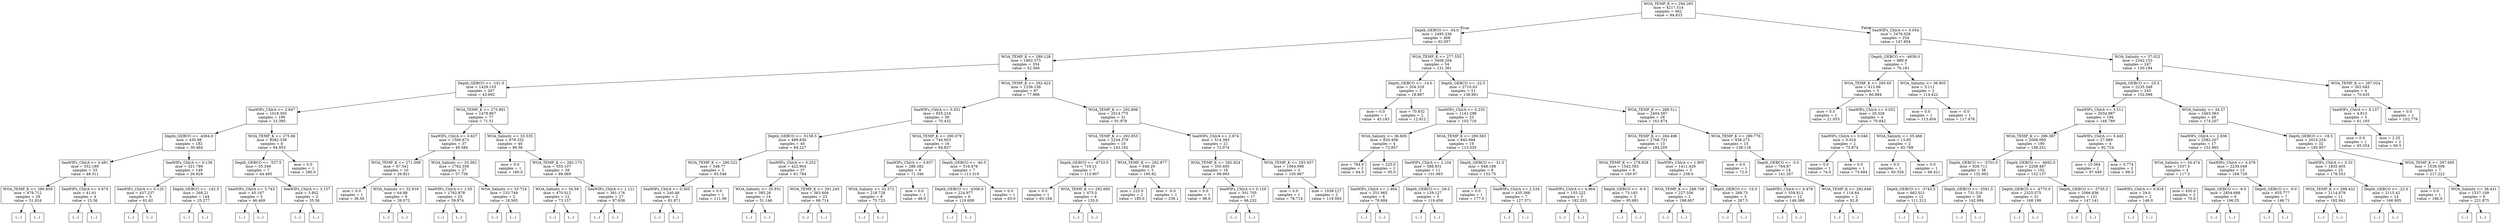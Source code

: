 digraph Tree {
node [shape=box] ;
0 [label="WOA_TEMP_K <= 294.265\nmse = 4217.514\nsamples = 662\nvalue = 94.833"] ;
1 [label="Depth_GEBCO <= -34.0\nmse = 2495.236\nsamples = 408\nvalue = 62.057"] ;
0 -> 1 [labeldistance=2.5, labelangle=45, headlabel="True"] ;
2 [label="WOA_TEMP_K <= 289.128\nmse = 1602.375\nsamples = 354\nvalue = 52.366"] ;
1 -> 2 ;
3 [label="Depth_GEBCO <= -101.0\nmse = 1429.153\nsamples = 267\nvalue = 43.692"] ;
2 -> 3 ;
4 [label="SeaWIFs_ChlrA <= 2.647\nmse = 1018.305\nsamples = 190\nvalue = 33.395"] ;
3 -> 4 ;
5 [label="Depth_GEBCO <= -4364.0\nmse = 430.98\nsamples = 182\nvalue = 30.464"] ;
4 -> 5 ;
6 [label="SeaWIFs_ChlrA <= 0.481\nmse = 552.189\nsamples = 33\nvalue = 48.311"] ;
5 -> 6 ;
7 [label="WOA_TEMP_K <= 280.859\nmse = 478.712\nsamples = 29\nvalue = 51.816"] ;
6 -> 7 ;
8 [label="(...)"] ;
7 -> 8 ;
33 [label="(...)"] ;
7 -> 33 ;
64 [label="SeaWIFs_ChlrA <= 0.674\nmse = 41.61\nsamples = 4\nvalue = 15.36"] ;
6 -> 64 ;
65 [label="(...)"] ;
64 -> 65 ;
68 [label="(...)"] ;
64 -> 68 ;
69 [label="SeaWIFs_ChlrA <= 0.136\nmse = 321.789\nsamples = 149\nvalue = 26.629"] ;
5 -> 69 ;
70 [label="SeaWIFs_ChlrA <= 0.125\nmse = 437.237\nsamples = 5\nvalue = 61.62"] ;
69 -> 70 ;
71 [label="(...)"] ;
70 -> 71 ;
76 [label="(...)"] ;
70 -> 76 ;
79 [label="Depth_GEBCO <= -142.5\nmse = 268.21\nsamples = 144\nvalue = 25.277"] ;
69 -> 79 ;
80 [label="(...)"] ;
79 -> 80 ;
265 [label="(...)"] ;
79 -> 265 ;
290 [label="WOA_TEMP_K <= 275.86\nmse = 9382.338\nsamples = 8\nvalue = 94.953"] ;
4 -> 290 ;
291 [label="Depth_GEBCO <= -537.5\nmse = 55.349\nsamples = 7\nvalue = 44.485"] ;
290 -> 291 ;
292 [label="SeaWIFs_ChlrA <= 3.743\nmse = 45.167\nsamples = 5\nvalue = 46.469"] ;
291 -> 292 ;
293 [label="(...)"] ;
292 -> 293 ;
296 [label="(...)"] ;
292 -> 296 ;
297 [label="SeaWIFs_ChlrA <= 3.157\nmse = 3.802\nsamples = 2\nvalue = 35.56"] ;
291 -> 297 ;
298 [label="(...)"] ;
297 -> 298 ;
299 [label="(...)"] ;
297 -> 299 ;
300 [label="mse = 0.0\nsamples = 1\nvalue = 280.0"] ;
290 -> 300 ;
301 [label="WOA_TEMP_K <= 275.891\nmse = 1478.867\nsamples = 77\nvalue = 71.51"] ;
3 -> 301 ;
302 [label="SeaWIFs_ChlrA <= 0.627\nmse = 1500.673\nsamples = 37\nvalue = 49.584"] ;
301 -> 302 ;
303 [label="WOA_TEMP_K <= 271.508\nmse = 67.541\nsamples = 10\nvalue = 26.821"] ;
302 -> 303 ;
304 [label="mse = 0.0\nsamples = 1\nvalue = 36.56"] ;
303 -> 304 ;
305 [label="WOA_Salinity <= 32.916\nmse = 64.88\nsamples = 9\nvalue = 26.072"] ;
303 -> 305 ;
306 [label="(...)"] ;
305 -> 306 ;
307 [label="(...)"] ;
305 -> 307 ;
310 [label="WOA_Salinity <= 33.362\nmse = 1762.356\nsamples = 27\nvalue = 57.756"] ;
302 -> 310 ;
311 [label="SeaWIFs_ChlrA <= 1.05\nmse = 1762.878\nsamples = 25\nvalue = 59.874"] ;
310 -> 311 ;
312 [label="(...)"] ;
311 -> 312 ;
315 [label="(...)"] ;
311 -> 315 ;
318 [label="WOA_Salinity <= 33.724\nmse = 133.749\nsamples = 2\nvalue = 18.565"] ;
310 -> 318 ;
319 [label="(...)"] ;
318 -> 319 ;
320 [label="(...)"] ;
318 -> 320 ;
321 [label="WOA_Salinity <= 33.335\nmse = 679.332\nsamples = 40\nvalue = 90.56"] ;
301 -> 321 ;
322 [label="mse = 0.0\nsamples = 1\nvalue = 180.0"] ;
321 -> 322 ;
323 [label="WOA_TEMP_K <= 282.173\nmse = 555.107\nsamples = 39\nvalue = 89.069"] ;
321 -> 323 ;
324 [label="WOA_Salinity <= 34.59\nmse = 470.012\nsamples = 12\nvalue = 73.157"] ;
323 -> 324 ;
325 [label="(...)"] ;
324 -> 325 ;
338 [label="(...)"] ;
324 -> 338 ;
347 [label="SeaWIFs_ChlrA <= 1.121\nmse = 391.176\nsamples = 27\nvalue = 97.638"] ;
323 -> 347 ;
348 [label="(...)"] ;
347 -> 348 ;
351 [label="(...)"] ;
347 -> 351 ;
378 [label="WOA_TEMP_K <= 292.423\nmse = 1236.156\nsamples = 87\nvalue = 77.966"] ;
2 -> 378 ;
379 [label="SeaWIFs_ChlrA <= 0.551\nmse = 655.224\nsamples = 56\nvalue = 70.432"] ;
378 -> 379 ;
380 [label="Depth_GEBCO <= -5158.5\nmse = 488.836\nsamples = 40\nvalue = 64.227"] ;
379 -> 380 ;
381 [label="WOA_TEMP_K <= 290.322\nmse = 348.77\nsamples = 3\nvalue = 93.546"] ;
380 -> 381 ;
382 [label="SeaWIFs_ChlrA <= 0.305\nmse = 240.48\nsamples = 2\nvalue = 81.871"] ;
381 -> 382 ;
383 [label="(...)"] ;
382 -> 383 ;
384 [label="(...)"] ;
382 -> 384 ;
385 [label="mse = 0.0\nsamples = 1\nvalue = 111.06"] ;
381 -> 385 ;
386 [label="SeaWIFs_ChlrA <= 0.252\nmse = 422.904\nsamples = 37\nvalue = 61.784"] ;
380 -> 386 ;
387 [label="WOA_Salinity <= 35.931\nmse = 385.26\nsamples = 14\nvalue = 51.146"] ;
386 -> 387 ;
388 [label="(...)"] ;
387 -> 388 ;
393 [label="(...)"] ;
387 -> 393 ;
410 [label="WOA_TEMP_K <= 291.245\nmse = 363.604\nsamples = 23\nvalue = 66.714"] ;
386 -> 410 ;
411 [label="(...)"] ;
410 -> 411 ;
444 [label="(...)"] ;
410 -> 444 ;
451 [label="WOA_TEMP_K <= 290.079\nmse = 744.603\nsamples = 16\nvalue = 84.837"] ;
379 -> 451 ;
452 [label="SeaWIFs_ChlrA <= 3.937\nmse = 286.382\nsamples = 9\nvalue = 71.346"] ;
451 -> 452 ;
453 [label="WOA_Salinity <= 32.372\nmse = 218.728\nsamples = 8\nvalue = 75.723"] ;
452 -> 453 ;
454 [label="(...)"] ;
453 -> 454 ;
455 [label="(...)"] ;
453 -> 455 ;
464 [label="mse = 0.0\nsamples = 1\nvalue = 48.0"] ;
452 -> 464 ;
465 [label="Depth_GEBCO <= -40.5\nmse = 516.478\nsamples = 7\nvalue = 113.319"] ;
451 -> 465 ;
466 [label="Depth_GEBCO <= -4306.0\nmse = 224.977\nsamples = 6\nvalue = 119.609"] ;
465 -> 466 ;
467 [label="(...)"] ;
466 -> 467 ;
468 [label="(...)"] ;
466 -> 468 ;
473 [label="mse = 0.0\nsamples = 1\nvalue = 63.0"] ;
465 -> 473 ;
474 [label="WOA_TEMP_K <= 292.898\nmse = 2014.775\nsamples = 31\nvalue = 91.978"] ;
378 -> 474 ;
475 [label="WOA_TEMP_K <= 292.853\nmse = 2234.379\nsamples = 10\nvalue = 143.162"] ;
474 -> 475 ;
476 [label="Depth_GEBCO <= -4733.0\nmse = 719.21\nsamples = 7\nvalue = 113.907"] ;
475 -> 476 ;
477 [label="mse = 0.0\nsamples = 1\nvalue = 65.164"] ;
476 -> 477 ;
478 [label="WOA_TEMP_K <= 292.695\nmse = 475.0\nsamples = 6\nvalue = 120.0"] ;
476 -> 478 ;
479 [label="(...)"] ;
478 -> 479 ;
482 [label="(...)"] ;
478 -> 482 ;
487 [label="WOA_TEMP_K <= 292.877\nmse = 648.29\nsamples = 3\nvalue = 195.82"] ;
475 -> 487 ;
488 [label="mse = 225.0\nsamples = 2\nvalue = 185.0"] ;
487 -> 488 ;
489 [label="mse = -0.0\nsamples = 1\nvalue = 239.1"] ;
487 -> 489 ;
490 [label="SeaWIFs_ChlrA <= 2.874\nmse = 514.393\nsamples = 21\nvalue = 72.074"] ;
474 -> 490 ;
491 [label="WOA_TEMP_K <= 292.924\nmse = 350.495\nsamples = 18\nvalue = 68.993"] ;
490 -> 491 ;
492 [label="mse = 0.0\nsamples = 1\nvalue = 96.6"] ;
491 -> 492 ;
493 [label="SeaWIFs_ChlrA <= 0.129\nmse = 301.705\nsamples = 17\nvalue = 66.232"] ;
491 -> 493 ;
494 [label="(...)"] ;
493 -> 494 ;
509 [label="(...)"] ;
493 -> 509 ;
522 [label="WOA_TEMP_K <= 293.937\nmse = 1064.098\nsamples = 3\nvalue = 105.967"] ;
490 -> 522 ;
523 [label="mse = 0.0\nsamples = 1\nvalue = 78.714"] ;
522 -> 523 ;
524 [label="mse = 1039.127\nsamples = 2\nvalue = 119.593"] ;
522 -> 524 ;
525 [label="WOA_TEMP_K <= 277.555\nmse = 3406.204\nsamples = 54\nvalue = 131.361"] ;
1 -> 525 ;
526 [label="Depth_GEBCO <= -14.0\nmse = 204.329\nsamples = 3\nvalue = 18.887"] ;
525 -> 526 ;
527 [label="mse = 0.0\nsamples = 1\nvalue = 43.183"] ;
526 -> 527 ;
528 [label="mse = 70.932\nsamples = 2\nvalue = 12.812"] ;
526 -> 528 ;
529 [label="Depth_GEBCO <= -22.5\nmse = 2710.03\nsamples = 51\nvalue = 138.961"] ;
525 -> 529 ;
530 [label="SeaWIFs_ChlrA <= 0.235\nmse = 1141.298\nsamples = 23\nvalue = 103.716"] ;
529 -> 530 ;
531 [label="WOA_Salinity <= 36.605\nmse = 820.408\nsamples = 4\nvalue = 72.857"] ;
530 -> 531 ;
532 [label="mse = 784.0\nsamples = 2\nvalue = 64.0"] ;
531 -> 532 ;
533 [label="mse = 225.0\nsamples = 2\nvalue = 95.0"] ;
531 -> 533 ;
534 [label="WOA_TEMP_K <= 290.583\nmse = 843.994\nsamples = 19\nvalue = 113.535"] ;
530 -> 534 ;
535 [label="SeaWIFs_ChlrA <= 2.104\nmse = 588.931\nsamples = 11\nvalue = 101.983"] ;
534 -> 535 ;
536 [label="SeaWIFs_ChlrA <= 1.464\nmse = 251.965\nsamples = 6\nvalue = 78.684"] ;
535 -> 536 ;
537 [label="(...)"] ;
536 -> 537 ;
542 [label="(...)"] ;
536 -> 542 ;
547 [label="Depth_GEBCO <= -29.0\nmse = 129.127\nsamples = 5\nvalue = 119.458"] ;
535 -> 547 ;
548 [label="(...)"] ;
547 -> 548 ;
551 [label="(...)"] ;
547 -> 551 ;
556 [label="Depth_GEBCO <= -31.0\nmse = 648.188\nsamples = 8\nvalue = 133.75"] ;
534 -> 556 ;
557 [label="mse = 0.0\nsamples = 1\nvalue = 177.0"] ;
556 -> 557 ;
558 [label="SeaWIFs_ChlrA <= 2.534\nmse = 435.388\nsamples = 7\nvalue = 127.571"] ;
556 -> 558 ;
559 [label="(...)"] ;
558 -> 559 ;
564 [label="(...)"] ;
558 -> 564 ;
565 [label="WOA_TEMP_K <= 289.511\nmse = 2404.587\nsamples = 28\nvalue = 161.674"] ;
529 -> 565 ;
566 [label="WOA_TEMP_K <= 284.496\nmse = 2768.731\nsamples = 13\nvalue = 184.205"] ;
565 -> 566 ;
567 [label="WOA_TEMP_K <= 278.928\nmse = 1542.583\nsamples = 8\nvalue = 160.67"] ;
566 -> 567 ;
568 [label="SeaWIFs_ChlrA <= 4.964\nmse = 155.222\nsamples = 5\nvalue = 182.333"] ;
567 -> 568 ;
569 [label="(...)"] ;
568 -> 569 ;
574 [label="(...)"] ;
568 -> 574 ;
577 [label="Depth_GEBCO <= -6.0\nmse = 73.183\nsamples = 3\nvalue = 95.681"] ;
567 -> 577 ;
578 [label="(...)"] ;
577 -> 578 ;
581 [label="(...)"] ;
577 -> 581 ;
582 [label="SeaWIFs_ChlrA <= 1.905\nmse = 1411.429\nsamples = 5\nvalue = 238.0"] ;
566 -> 582 ;
583 [label="WOA_TEMP_K <= 288.708\nmse = 227.556\nsamples = 2\nvalue = 198.667"] ;
582 -> 583 ;
584 [label="(...)"] ;
583 -> 584 ;
585 [label="(...)"] ;
583 -> 585 ;
586 [label="Depth_GEBCO <= -10.0\nmse = 268.75\nsamples = 3\nvalue = 267.5"] ;
582 -> 586 ;
587 [label="(...)"] ;
586 -> 587 ;
588 [label="(...)"] ;
586 -> 588 ;
589 [label="WOA_TEMP_K <= 289.776\nmse = 938.275\nsamples = 15\nvalue = 138.118"] ;
565 -> 589 ;
590 [label="mse = 0.0\nsamples = 1\nvalue = 72.0"] ;
589 -> 590 ;
591 [label="Depth_GEBCO <= -3.0\nmse = 764.87\nsamples = 14\nvalue = 141.267"] ;
589 -> 591 ;
592 [label="SeaWIFs_ChlrA <= 4.478\nmse = 559.812\nsamples = 12\nvalue = 146.368"] ;
591 -> 592 ;
593 [label="(...)"] ;
592 -> 593 ;
604 [label="(...)"] ;
592 -> 604 ;
615 [label="WOA_TEMP_K <= 292.648\nmse = 116.64\nsamples = 2\nvalue = 92.8"] ;
591 -> 615 ;
616 [label="(...)"] ;
615 -> 616 ;
617 [label="(...)"] ;
615 -> 617 ;
618 [label="SeaWIFs_ChlrA <= 0.054\nmse = 2476.028\nsamples = 254\nvalue = 147.604"] ;
0 -> 618 [labeldistance=2.5, labelangle=-45, headlabel="False"] ;
619 [label="Depth_GEBCO <= -4838.0\nmse = 880.9\nsamples = 7\nvalue = 76.181"] ;
618 -> 619 ;
620 [label="WOA_TEMP_K <= 295.65\nmse = 413.06\nsamples = 5\nvalue = 60.884"] ;
619 -> 620 ;
621 [label="mse = 0.0\nsamples = 1\nvalue = 21.053"] ;
620 -> 621 ;
622 [label="SeaWIFs_ChlrA <= 0.052\nmse = 20.526\nsamples = 4\nvalue = 70.842"] ;
620 -> 622 ;
623 [label="SeaWIFs_ChlrA <= 0.046\nmse = 0.024\nsamples = 2\nvalue = 73.874"] ;
622 -> 623 ;
624 [label="mse = 0.0\nsamples = 1\nvalue = 74.0"] ;
623 -> 624 ;
625 [label="mse = 0.0\nsamples = 1\nvalue = 73.684"] ;
623 -> 625 ;
626 [label="WOA_Salinity <= 35.466\nmse = 13.85\nsamples = 2\nvalue = 65.789"] ;
622 -> 626 ;
627 [label="mse = 0.0\nsamples = 1\nvalue = 60.526"] ;
626 -> 627 ;
628 [label="mse = 0.0\nsamples = 1\nvalue = 68.421"] ;
626 -> 628 ;
629 [label="WOA_Salinity <= 36.905\nmse = 3.111\nsamples = 2\nvalue = 114.422"] ;
619 -> 629 ;
630 [label="mse = 0.0\nsamples = 1\nvalue = 113.404"] ;
629 -> 630 ;
631 [label="mse = -0.0\nsamples = 1\nvalue = 117.478"] ;
629 -> 631 ;
632 [label="WOA_Salinity <= 37.022\nmse = 2342.153\nsamples = 247\nvalue = 150.194"] ;
618 -> 632 ;
633 [label="Depth_GEBCO <= -25.5\nmse = 2235.348\nsamples = 243\nvalue = 152.098"] ;
632 -> 633 ;
634 [label="SeaWIFs_ChlrA <= 3.511\nmse = 2034.987\nsamples = 194\nvalue = 146.789"] ;
633 -> 634 ;
635 [label="WOA_TEMP_K <= 296.387\nmse = 2008.095\nsamples = 190\nvalue = 148.251"] ;
634 -> 635 ;
636 [label="Depth_GEBCO <= -3701.0\nmse = 926.711\nsamples = 38\nvalue = 132.962"] ;
635 -> 636 ;
637 [label="Depth_GEBCO <= -3745.5\nmse = 662.021\nsamples = 12\nvalue = 111.312"] ;
636 -> 637 ;
638 [label="(...)"] ;
637 -> 638 ;
659 [label="(...)"] ;
637 -> 659 ;
660 [label="Depth_GEBCO <= -3591.5\nmse = 731.516\nsamples = 26\nvalue = 142.994"] ;
636 -> 660 ;
661 [label="(...)"] ;
660 -> 661 ;
662 [label="(...)"] ;
660 -> 662 ;
695 [label="Depth_GEBCO <= -4692.0\nmse = 2208.487\nsamples = 152\nvalue = 152.137"] ;
635 -> 695 ;
696 [label="Depth_GEBCO <= -4770.0\nmse = 2325.575\nsamples = 31\nvalue = 168.199"] ;
695 -> 696 ;
697 [label="(...)"] ;
696 -> 697 ;
744 [label="(...)"] ;
696 -> 744 ;
753 [label="Depth_GEBCO <= -3735.5\nmse = 2066.836\nsamples = 121\nvalue = 147.141"] ;
695 -> 753 ;
754 [label="(...)"] ;
753 -> 754 ;
803 [label="(...)"] ;
753 -> 803 ;
954 [label="SeaWIFs_ChlrA <= 5.445\nmse = 27.989\nsamples = 4\nvalue = 92.724"] ;
634 -> 954 ;
955 [label="mse = 10.564\nsamples = 2\nvalue = 97.449"] ;
954 -> 955 ;
956 [label="mse = 0.774\nsamples = 2\nvalue = 88.0"] ;
954 -> 956 ;
957 [label="WOA_Salinity <= 34.57\nmse = 2463.563\nsamples = 49\nvalue = 174.207"] ;
633 -> 957 ;
958 [label="SeaWIFs_ChlrA <= 2.836\nmse = 2582.207\nsamples = 17\nvalue = 152.965"] ;
957 -> 958 ;
959 [label="WOA_Salinity <= 34.474\nmse = 1537.5\nsamples = 4\nvalue = 117.5"] ;
958 -> 959 ;
960 [label="SeaWIFs_ChlrA <= 0.818\nmse = 24.0\nsamples = 2\nvalue = 146.0"] ;
959 -> 960 ;
961 [label="(...)"] ;
960 -> 961 ;
962 [label="(...)"] ;
960 -> 962 ;
963 [label="mse = 450.0\nsamples = 2\nvalue = 70.0"] ;
959 -> 963 ;
964 [label="SeaWIFs_ChlrA <= 4.476\nmse = 2239.049\nsamples = 13\nvalue = 168.728"] ;
958 -> 964 ;
965 [label="Depth_GEBCO <= -8.0\nmse = 2854.688\nsamples = 6\nvalue = 196.25"] ;
964 -> 965 ;
966 [label="(...)"] ;
965 -> 966 ;
969 [label="(...)"] ;
965 -> 969 ;
970 [label="Depth_GEBCO <= -9.0\nmse = 655.777\nsamples = 7\nvalue = 146.71"] ;
964 -> 970 ;
971 [label="(...)"] ;
970 -> 971 ;
974 [label="(...)"] ;
970 -> 974 ;
981 [label="Depth_GEBCO <= -18.5\nmse = 2010.254\nsamples = 32\nvalue = 185.957"] ;
957 -> 981 ;
982 [label="SeaWIFs_ChlrA <= 0.32\nmse = 1835.405\nsamples = 25\nvalue = 178.553"] ;
981 -> 982 ;
983 [label="WOA_TEMP_K <= 298.432\nmse = 1114.879\nsamples = 11\nvalue = 192.941"] ;
982 -> 983 ;
984 [label="(...)"] ;
983 -> 984 ;
989 [label="(...)"] ;
983 -> 989 ;
992 [label="Depth_GEBCO <= -22.0\nmse = 2115.42\nsamples = 14\nvalue = 166.905"] ;
982 -> 992 ;
993 [label="(...)"] ;
992 -> 993 ;
1000 [label="(...)"] ;
992 -> 1000 ;
1001 [label="WOA_TEMP_K <= 297.695\nmse = 1539.506\nsamples = 7\nvalue = 217.222"] ;
981 -> 1001 ;
1002 [label="mse = 0.0\nsamples = 1\nvalue = 180.0"] ;
1001 -> 1002 ;
1003 [label="WOA_Salinity <= 36.431\nmse = 1537.109\nsamples = 6\nvalue = 221.875"] ;
1001 -> 1003 ;
1004 [label="(...)"] ;
1003 -> 1004 ;
1011 [label="(...)"] ;
1003 -> 1011 ;
1012 [label="WOA_TEMP_K <= 297.024\nmse = 302.645\nsamples = 4\nvalue = 70.435"] ;
632 -> 1012 ;
1013 [label="SeaWIFs_ChlrA <= 0.137\nmse = 4.813\nsamples = 3\nvalue = 61.193"] ;
1012 -> 1013 ;
1014 [label="mse = 0.0\nsamples = 1\nvalue = 65.354"] ;
1013 -> 1014 ;
1015 [label="mse = 2.25\nsamples = 2\nvalue = 60.5"] ;
1013 -> 1015 ;
1016 [label="mse = 0.0\nsamples = 1\nvalue = 102.779"] ;
1012 -> 1016 ;
}